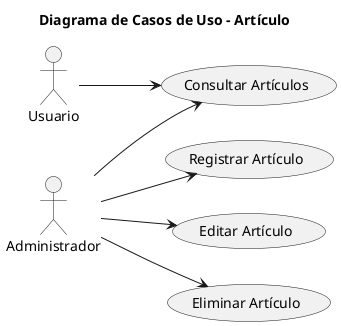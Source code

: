 @startuml

title Diagrama de Casos de Uso - Artículo
left to right direction

actor Usuario
actor Administrador

usecase "Registrar Artículo" as UC1
usecase "Editar Artículo" as UC2
usecase "Eliminar Artículo" as UC3
usecase "Consultar Artículos" as UC4

Usuario --> UC4
Administrador --> UC1
Administrador --> UC2
Administrador --> UC3
Administrador --> UC4

@enduml

